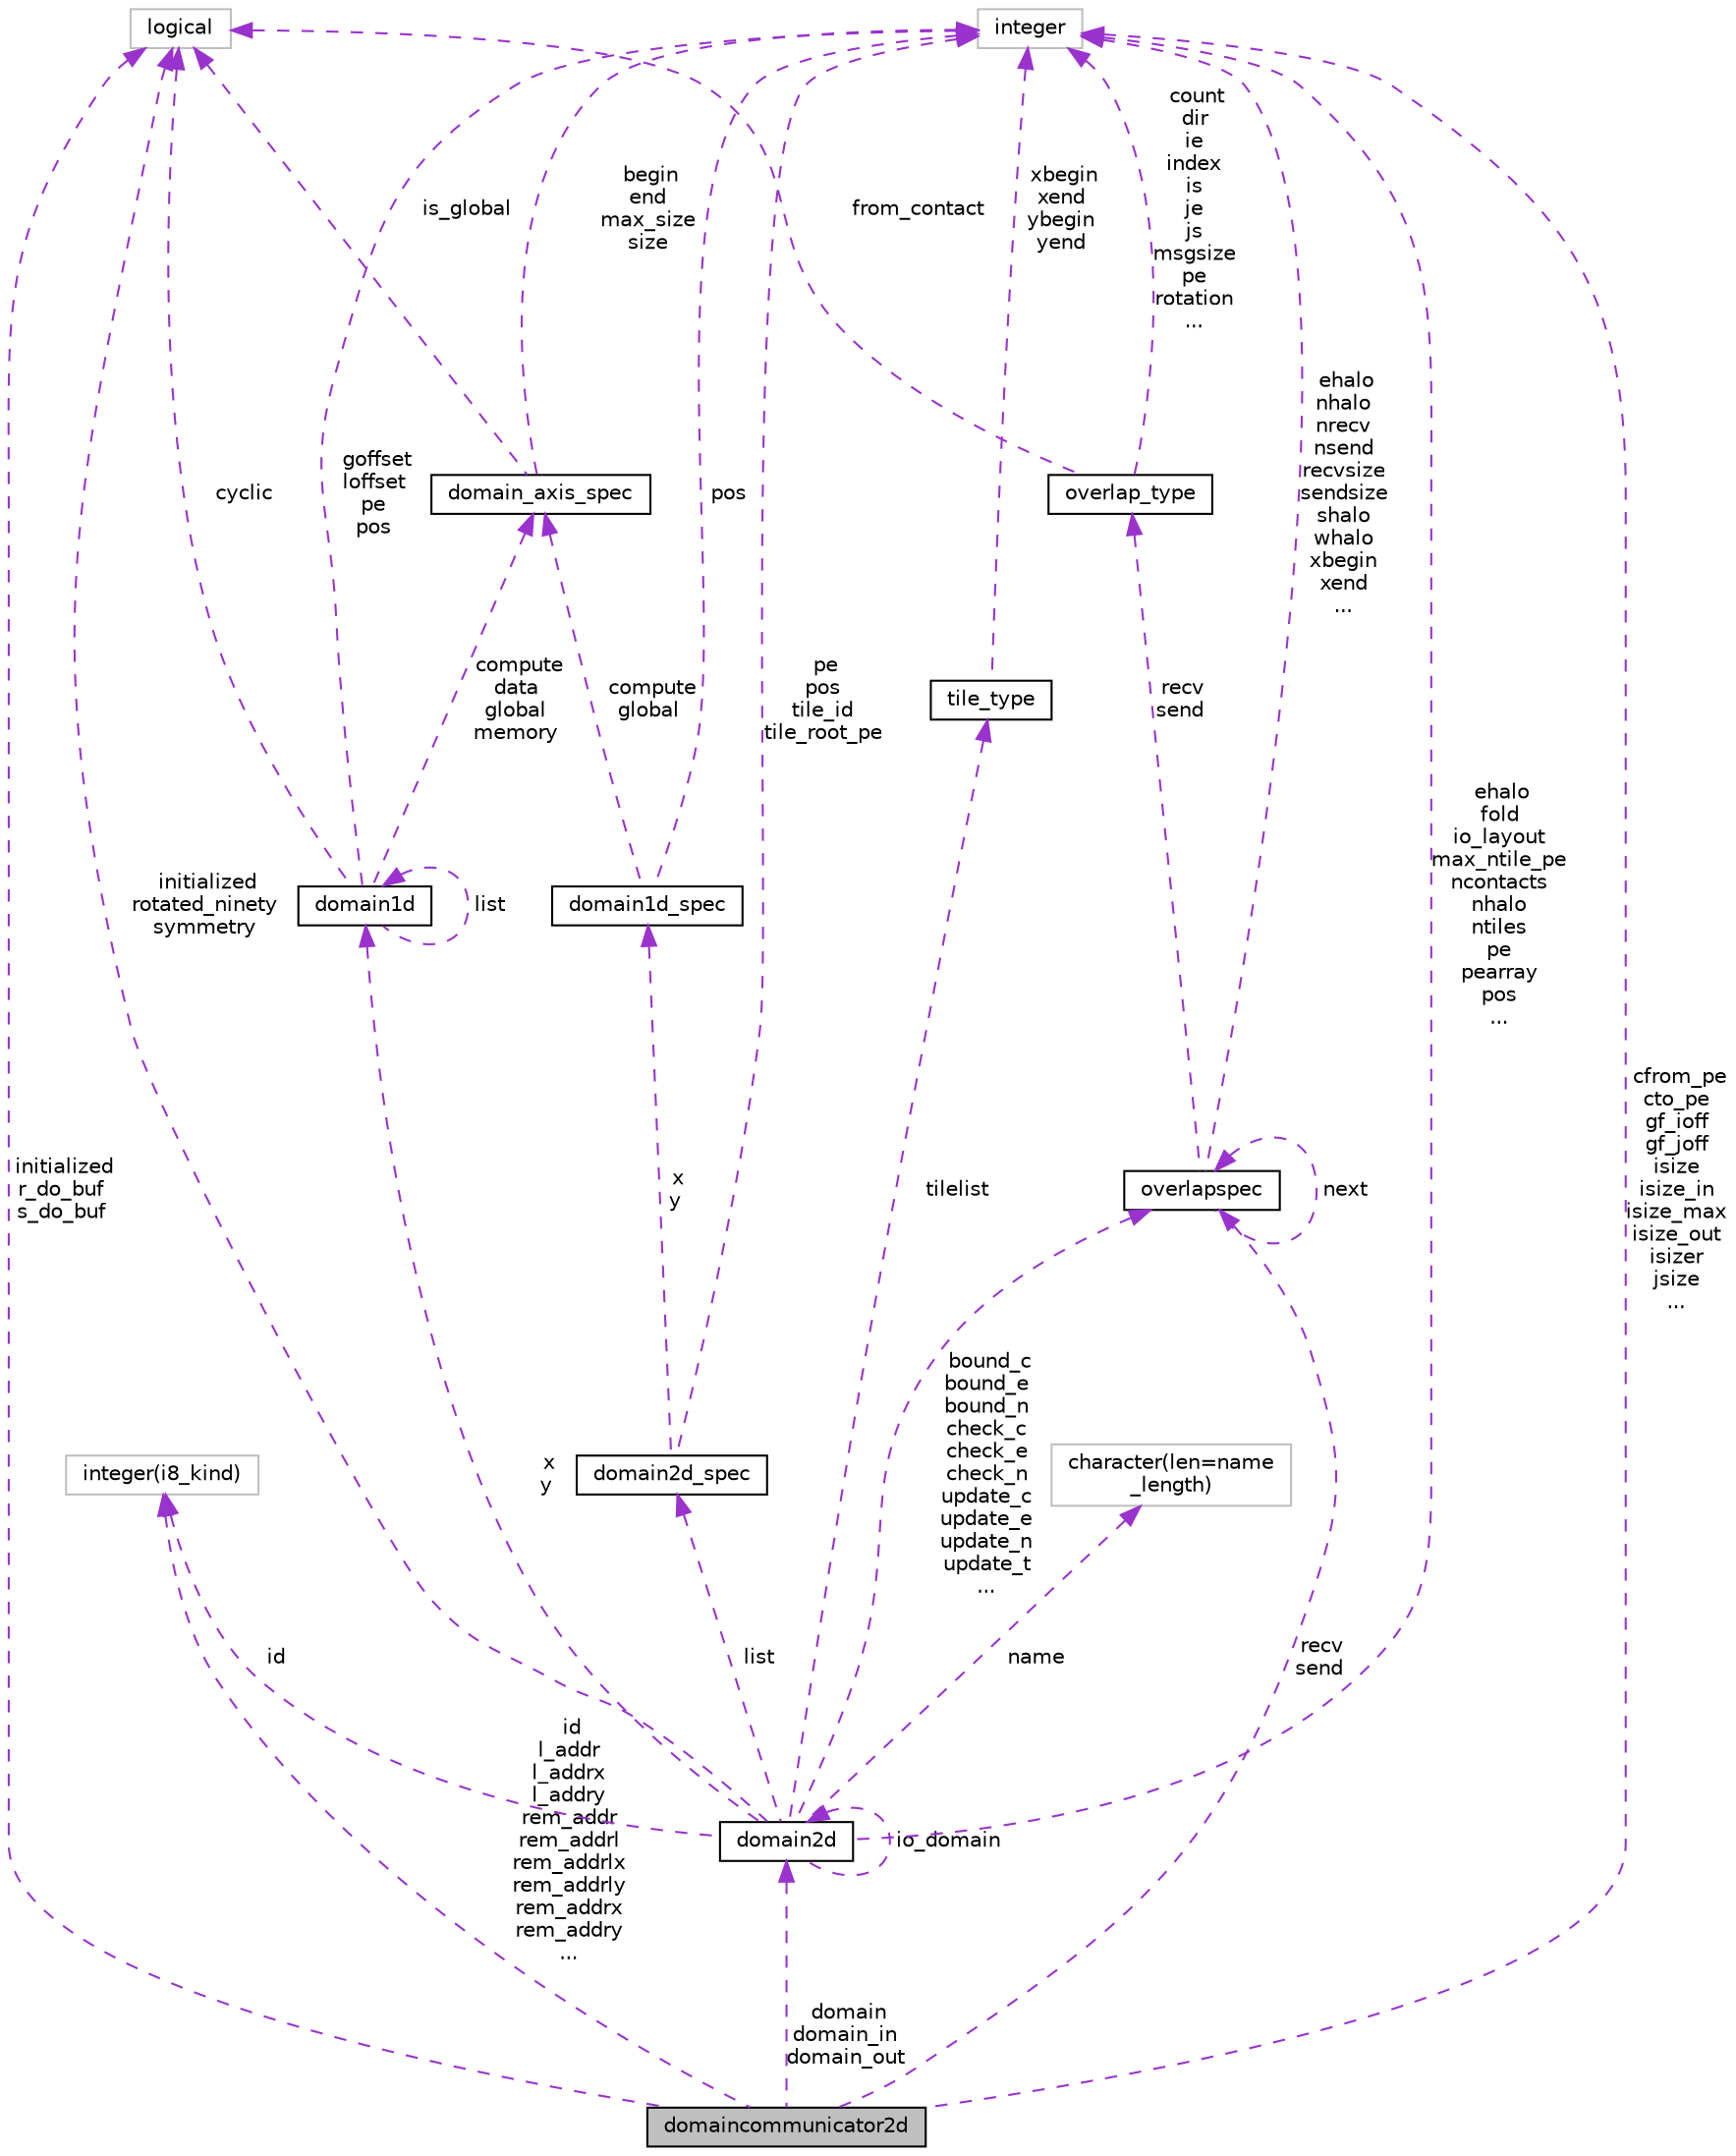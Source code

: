 digraph "domaincommunicator2d"
{
 // INTERACTIVE_SVG=YES
 // LATEX_PDF_SIZE
  edge [fontname="Helvetica",fontsize="10",labelfontname="Helvetica",labelfontsize="10"];
  node [fontname="Helvetica",fontsize="10",shape=record];
  Node1 [label="domaincommunicator2d",height=0.2,width=0.4,color="black", fillcolor="grey75", style="filled", fontcolor="black",tooltip="Used for sending domain data between pe's."];
  Node2 -> Node1 [dir="back",color="darkorchid3",fontsize="10",style="dashed",label=" initialized\nr_do_buf\ns_do_buf" ,fontname="Helvetica"];
  Node2 [label="logical",height=0.2,width=0.4,color="grey75", fillcolor="white", style="filled",tooltip=" "];
  Node3 -> Node1 [dir="back",color="darkorchid3",fontsize="10",style="dashed",label=" id\nl_addr\nl_addrx\nl_addry\nrem_addr\nrem_addrl\nrem_addrlx\nrem_addrly\nrem_addrx\nrem_addry\n..." ,fontname="Helvetica"];
  Node3 [label="integer(i8_kind)",height=0.2,width=0.4,color="grey75", fillcolor="white", style="filled",tooltip=" "];
  Node4 -> Node1 [dir="back",color="darkorchid3",fontsize="10",style="dashed",label=" domain\ndomain_in\ndomain_out" ,fontname="Helvetica"];
  Node4 [label="domain2d",height=0.2,width=0.4,color="black", fillcolor="white", style="filled",URL="$group__mpp__domains__mod.html#structmpp__domains__mod_1_1domain2d",tooltip="The domain2D type contains all the necessary information to define the global, compute and data domai..."];
  Node2 -> Node4 [dir="back",color="darkorchid3",fontsize="10",style="dashed",label=" initialized\nrotated_ninety\nsymmetry" ,fontname="Helvetica"];
  Node5 -> Node4 [dir="back",color="darkorchid3",fontsize="10",style="dashed",label=" x\ny" ,fontname="Helvetica"];
  Node5 [label="domain1d",height=0.2,width=0.4,color="black", fillcolor="white", style="filled",URL="$group__mpp__domains__mod.html#structmpp__domains__mod_1_1domain1d",tooltip="One dimensional domain used to manage shared data access between pes."];
  Node2 -> Node5 [dir="back",color="darkorchid3",fontsize="10",style="dashed",label=" cyclic" ,fontname="Helvetica"];
  Node5 -> Node5 [dir="back",color="darkorchid3",fontsize="10",style="dashed",label=" list" ,fontname="Helvetica"];
  Node6 -> Node5 [dir="back",color="darkorchid3",fontsize="10",style="dashed",label=" compute\ndata\nglobal\nmemory" ,fontname="Helvetica"];
  Node6 [label="domain_axis_spec",height=0.2,width=0.4,color="black", fillcolor="white", style="filled",URL="$group__mpp__domains__mod.html#structmpp__domains__mod_1_1domain__axis__spec",tooltip="Used to specify index limits along an axis of a domain."];
  Node2 -> Node6 [dir="back",color="darkorchid3",fontsize="10",style="dashed",label=" is_global" ,fontname="Helvetica"];
  Node7 -> Node6 [dir="back",color="darkorchid3",fontsize="10",style="dashed",label=" begin\nend\nmax_size\nsize" ,fontname="Helvetica"];
  Node7 [label="integer",height=0.2,width=0.4,color="grey75", fillcolor="white", style="filled",tooltip=" "];
  Node7 -> Node5 [dir="back",color="darkorchid3",fontsize="10",style="dashed",label=" goffset\nloffset\npe\npos" ,fontname="Helvetica"];
  Node3 -> Node4 [dir="back",color="darkorchid3",fontsize="10",style="dashed",label=" id" ,fontname="Helvetica"];
  Node4 -> Node4 [dir="back",color="darkorchid3",fontsize="10",style="dashed",label=" io_domain" ,fontname="Helvetica"];
  Node8 -> Node4 [dir="back",color="darkorchid3",fontsize="10",style="dashed",label=" bound_c\nbound_e\nbound_n\ncheck_c\ncheck_e\ncheck_n\nupdate_c\nupdate_e\nupdate_n\nupdate_t\n..." ,fontname="Helvetica"];
  Node8 [label="overlapspec",height=0.2,width=0.4,color="black", fillcolor="white", style="filled",URL="$group__mpp__domains__mod.html#structmpp__domains__mod_1_1overlapspec",tooltip="Private type for overlap specifications."];
  Node9 -> Node8 [dir="back",color="darkorchid3",fontsize="10",style="dashed",label=" recv\nsend" ,fontname="Helvetica"];
  Node9 [label="overlap_type",height=0.2,width=0.4,color="black", fillcolor="white", style="filled",URL="$group__mpp__domains__mod.html#structmpp__domains__mod_1_1overlap__type",tooltip="Type for overlapping data."];
  Node2 -> Node9 [dir="back",color="darkorchid3",fontsize="10",style="dashed",label=" from_contact" ,fontname="Helvetica"];
  Node7 -> Node9 [dir="back",color="darkorchid3",fontsize="10",style="dashed",label=" count\ndir\nie\nindex\nis\nje\njs\nmsgsize\npe\nrotation\n..." ,fontname="Helvetica"];
  Node8 -> Node8 [dir="back",color="darkorchid3",fontsize="10",style="dashed",label=" next" ,fontname="Helvetica"];
  Node7 -> Node8 [dir="back",color="darkorchid3",fontsize="10",style="dashed",label=" ehalo\nnhalo\nnrecv\nnsend\nrecvsize\nsendsize\nshalo\nwhalo\nxbegin\nxend\n..." ,fontname="Helvetica"];
  Node10 -> Node4 [dir="back",color="darkorchid3",fontsize="10",style="dashed",label=" list" ,fontname="Helvetica"];
  Node10 [label="domain2d_spec",height=0.2,width=0.4,color="black", fillcolor="white", style="filled",URL="$group__mpp__domains__mod.html#structmpp__domains__mod_1_1domain2d__spec",tooltip="Private type to specify multiple index limits and pe information for a 2D domain."];
  Node11 -> Node10 [dir="back",color="darkorchid3",fontsize="10",style="dashed",label=" x\ny" ,fontname="Helvetica"];
  Node11 [label="domain1d_spec",height=0.2,width=0.4,color="black", fillcolor="white", style="filled",URL="$group__mpp__domains__mod.html#structmpp__domains__mod_1_1domain1d__spec",tooltip="A private type used to specify index limits for a domain decomposition."];
  Node6 -> Node11 [dir="back",color="darkorchid3",fontsize="10",style="dashed",label=" compute\nglobal" ,fontname="Helvetica"];
  Node7 -> Node11 [dir="back",color="darkorchid3",fontsize="10",style="dashed",label=" pos" ,fontname="Helvetica"];
  Node7 -> Node10 [dir="back",color="darkorchid3",fontsize="10",style="dashed",label=" pe\npos\ntile_id\ntile_root_pe" ,fontname="Helvetica"];
  Node12 -> Node4 [dir="back",color="darkorchid3",fontsize="10",style="dashed",label=" tilelist" ,fontname="Helvetica"];
  Node12 [label="tile_type",height=0.2,width=0.4,color="black", fillcolor="white", style="filled",URL="$group__mpp__domains__mod.html#structmpp__domains__mod_1_1tile__type",tooltip="Upper and lower x and y bounds for a tile."];
  Node7 -> Node12 [dir="back",color="darkorchid3",fontsize="10",style="dashed",label=" xbegin\nxend\nybegin\nyend" ,fontname="Helvetica"];
  Node7 -> Node4 [dir="back",color="darkorchid3",fontsize="10",style="dashed",label=" ehalo\nfold\nio_layout\nmax_ntile_pe\nncontacts\nnhalo\nntiles\npe\npearray\npos\n..." ,fontname="Helvetica"];
  Node13 -> Node4 [dir="back",color="darkorchid3",fontsize="10",style="dashed",label=" name" ,fontname="Helvetica"];
  Node13 [label="character(len=name\l_length)",height=0.2,width=0.4,color="grey75", fillcolor="white", style="filled",tooltip=" "];
  Node8 -> Node1 [dir="back",color="darkorchid3",fontsize="10",style="dashed",label=" recv\nsend" ,fontname="Helvetica"];
  Node7 -> Node1 [dir="back",color="darkorchid3",fontsize="10",style="dashed",label=" cfrom_pe\ncto_pe\ngf_ioff\ngf_joff\nisize\nisize_in\nisize_max\nisize_out\nisizer\njsize\n..." ,fontname="Helvetica"];
}
